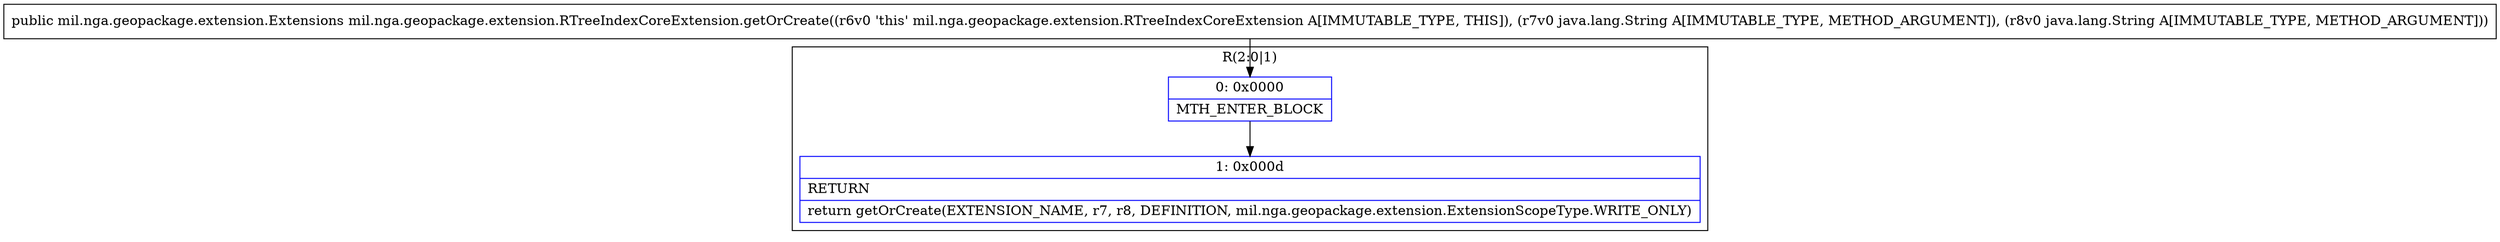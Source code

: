 digraph "CFG formil.nga.geopackage.extension.RTreeIndexCoreExtension.getOrCreate(Ljava\/lang\/String;Ljava\/lang\/String;)Lmil\/nga\/geopackage\/extension\/Extensions;" {
subgraph cluster_Region_1473717296 {
label = "R(2:0|1)";
node [shape=record,color=blue];
Node_0 [shape=record,label="{0\:\ 0x0000|MTH_ENTER_BLOCK\l}"];
Node_1 [shape=record,label="{1\:\ 0x000d|RETURN\l|return getOrCreate(EXTENSION_NAME, r7, r8, DEFINITION, mil.nga.geopackage.extension.ExtensionScopeType.WRITE_ONLY)\l}"];
}
MethodNode[shape=record,label="{public mil.nga.geopackage.extension.Extensions mil.nga.geopackage.extension.RTreeIndexCoreExtension.getOrCreate((r6v0 'this' mil.nga.geopackage.extension.RTreeIndexCoreExtension A[IMMUTABLE_TYPE, THIS]), (r7v0 java.lang.String A[IMMUTABLE_TYPE, METHOD_ARGUMENT]), (r8v0 java.lang.String A[IMMUTABLE_TYPE, METHOD_ARGUMENT])) }"];
MethodNode -> Node_0;
Node_0 -> Node_1;
}

